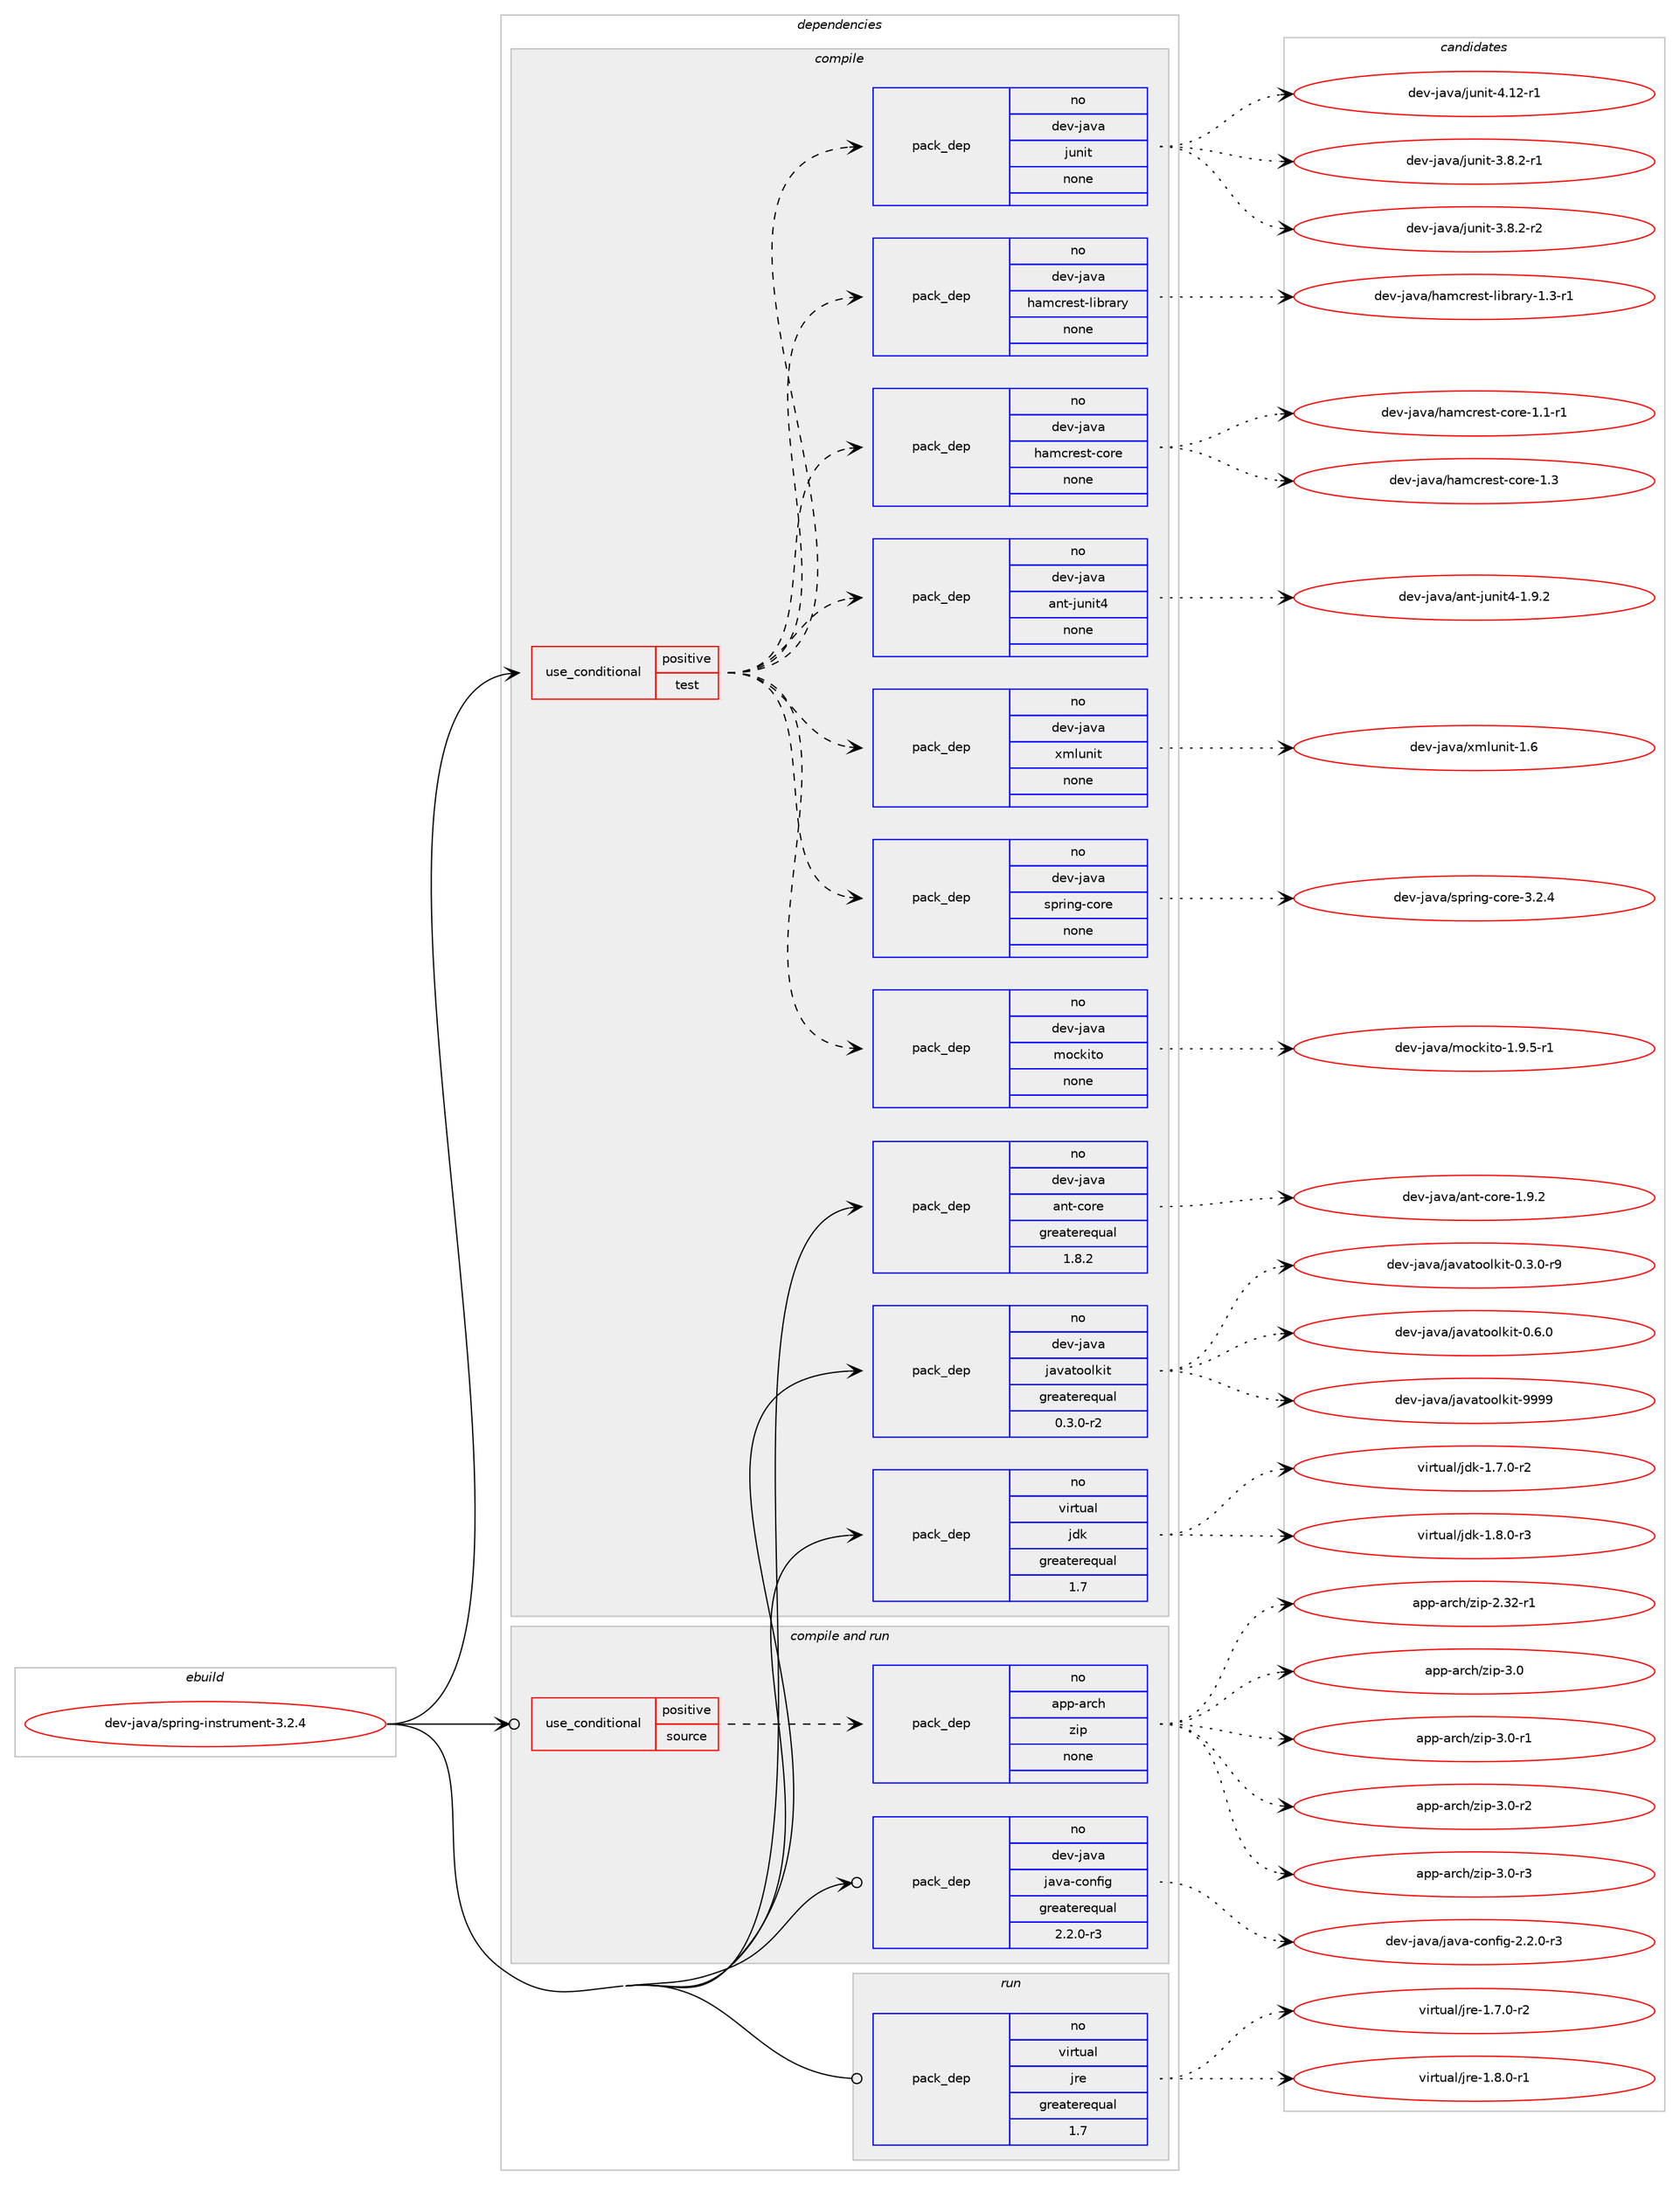 digraph prolog {

# *************
# Graph options
# *************

newrank=true;
concentrate=true;
compound=true;
graph [rankdir=LR,fontname=Helvetica,fontsize=10,ranksep=1.5];#, ranksep=2.5, nodesep=0.2];
edge  [arrowhead=vee];
node  [fontname=Helvetica,fontsize=10];

# **********
# The ebuild
# **********

subgraph cluster_leftcol {
color=gray;
rank=same;
label=<<i>ebuild</i>>;
id [label="dev-java/spring-instrument-3.2.4", color=red, width=4, href="../dev-java/spring-instrument-3.2.4.svg"];
}

# ****************
# The dependencies
# ****************

subgraph cluster_midcol {
color=gray;
label=<<i>dependencies</i>>;
subgraph cluster_compile {
fillcolor="#eeeeee";
style=filled;
label=<<i>compile</i>>;
subgraph cond22564 {
dependency104954 [label=<<TABLE BORDER="0" CELLBORDER="1" CELLSPACING="0" CELLPADDING="4"><TR><TD ROWSPAN="3" CELLPADDING="10">use_conditional</TD></TR><TR><TD>positive</TD></TR><TR><TD>test</TD></TR></TABLE>>, shape=none, color=red];
subgraph pack79356 {
dependency104955 [label=<<TABLE BORDER="0" CELLBORDER="1" CELLSPACING="0" CELLPADDING="4" WIDTH="220"><TR><TD ROWSPAN="6" CELLPADDING="30">pack_dep</TD></TR><TR><TD WIDTH="110">no</TD></TR><TR><TD>dev-java</TD></TR><TR><TD>ant-junit4</TD></TR><TR><TD>none</TD></TR><TR><TD></TD></TR></TABLE>>, shape=none, color=blue];
}
dependency104954:e -> dependency104955:w [weight=20,style="dashed",arrowhead="vee"];
subgraph pack79357 {
dependency104956 [label=<<TABLE BORDER="0" CELLBORDER="1" CELLSPACING="0" CELLPADDING="4" WIDTH="220"><TR><TD ROWSPAN="6" CELLPADDING="30">pack_dep</TD></TR><TR><TD WIDTH="110">no</TD></TR><TR><TD>dev-java</TD></TR><TR><TD>hamcrest-core</TD></TR><TR><TD>none</TD></TR><TR><TD></TD></TR></TABLE>>, shape=none, color=blue];
}
dependency104954:e -> dependency104956:w [weight=20,style="dashed",arrowhead="vee"];
subgraph pack79358 {
dependency104957 [label=<<TABLE BORDER="0" CELLBORDER="1" CELLSPACING="0" CELLPADDING="4" WIDTH="220"><TR><TD ROWSPAN="6" CELLPADDING="30">pack_dep</TD></TR><TR><TD WIDTH="110">no</TD></TR><TR><TD>dev-java</TD></TR><TR><TD>hamcrest-library</TD></TR><TR><TD>none</TD></TR><TR><TD></TD></TR></TABLE>>, shape=none, color=blue];
}
dependency104954:e -> dependency104957:w [weight=20,style="dashed",arrowhead="vee"];
subgraph pack79359 {
dependency104958 [label=<<TABLE BORDER="0" CELLBORDER="1" CELLSPACING="0" CELLPADDING="4" WIDTH="220"><TR><TD ROWSPAN="6" CELLPADDING="30">pack_dep</TD></TR><TR><TD WIDTH="110">no</TD></TR><TR><TD>dev-java</TD></TR><TR><TD>junit</TD></TR><TR><TD>none</TD></TR><TR><TD></TD></TR></TABLE>>, shape=none, color=blue];
}
dependency104954:e -> dependency104958:w [weight=20,style="dashed",arrowhead="vee"];
subgraph pack79360 {
dependency104959 [label=<<TABLE BORDER="0" CELLBORDER="1" CELLSPACING="0" CELLPADDING="4" WIDTH="220"><TR><TD ROWSPAN="6" CELLPADDING="30">pack_dep</TD></TR><TR><TD WIDTH="110">no</TD></TR><TR><TD>dev-java</TD></TR><TR><TD>mockito</TD></TR><TR><TD>none</TD></TR><TR><TD></TD></TR></TABLE>>, shape=none, color=blue];
}
dependency104954:e -> dependency104959:w [weight=20,style="dashed",arrowhead="vee"];
subgraph pack79361 {
dependency104960 [label=<<TABLE BORDER="0" CELLBORDER="1" CELLSPACING="0" CELLPADDING="4" WIDTH="220"><TR><TD ROWSPAN="6" CELLPADDING="30">pack_dep</TD></TR><TR><TD WIDTH="110">no</TD></TR><TR><TD>dev-java</TD></TR><TR><TD>spring-core</TD></TR><TR><TD>none</TD></TR><TR><TD></TD></TR></TABLE>>, shape=none, color=blue];
}
dependency104954:e -> dependency104960:w [weight=20,style="dashed",arrowhead="vee"];
subgraph pack79362 {
dependency104961 [label=<<TABLE BORDER="0" CELLBORDER="1" CELLSPACING="0" CELLPADDING="4" WIDTH="220"><TR><TD ROWSPAN="6" CELLPADDING="30">pack_dep</TD></TR><TR><TD WIDTH="110">no</TD></TR><TR><TD>dev-java</TD></TR><TR><TD>xmlunit</TD></TR><TR><TD>none</TD></TR><TR><TD></TD></TR></TABLE>>, shape=none, color=blue];
}
dependency104954:e -> dependency104961:w [weight=20,style="dashed",arrowhead="vee"];
}
id:e -> dependency104954:w [weight=20,style="solid",arrowhead="vee"];
subgraph pack79363 {
dependency104962 [label=<<TABLE BORDER="0" CELLBORDER="1" CELLSPACING="0" CELLPADDING="4" WIDTH="220"><TR><TD ROWSPAN="6" CELLPADDING="30">pack_dep</TD></TR><TR><TD WIDTH="110">no</TD></TR><TR><TD>dev-java</TD></TR><TR><TD>ant-core</TD></TR><TR><TD>greaterequal</TD></TR><TR><TD>1.8.2</TD></TR></TABLE>>, shape=none, color=blue];
}
id:e -> dependency104962:w [weight=20,style="solid",arrowhead="vee"];
subgraph pack79364 {
dependency104963 [label=<<TABLE BORDER="0" CELLBORDER="1" CELLSPACING="0" CELLPADDING="4" WIDTH="220"><TR><TD ROWSPAN="6" CELLPADDING="30">pack_dep</TD></TR><TR><TD WIDTH="110">no</TD></TR><TR><TD>dev-java</TD></TR><TR><TD>javatoolkit</TD></TR><TR><TD>greaterequal</TD></TR><TR><TD>0.3.0-r2</TD></TR></TABLE>>, shape=none, color=blue];
}
id:e -> dependency104963:w [weight=20,style="solid",arrowhead="vee"];
subgraph pack79365 {
dependency104964 [label=<<TABLE BORDER="0" CELLBORDER="1" CELLSPACING="0" CELLPADDING="4" WIDTH="220"><TR><TD ROWSPAN="6" CELLPADDING="30">pack_dep</TD></TR><TR><TD WIDTH="110">no</TD></TR><TR><TD>virtual</TD></TR><TR><TD>jdk</TD></TR><TR><TD>greaterequal</TD></TR><TR><TD>1.7</TD></TR></TABLE>>, shape=none, color=blue];
}
id:e -> dependency104964:w [weight=20,style="solid",arrowhead="vee"];
}
subgraph cluster_compileandrun {
fillcolor="#eeeeee";
style=filled;
label=<<i>compile and run</i>>;
subgraph cond22565 {
dependency104965 [label=<<TABLE BORDER="0" CELLBORDER="1" CELLSPACING="0" CELLPADDING="4"><TR><TD ROWSPAN="3" CELLPADDING="10">use_conditional</TD></TR><TR><TD>positive</TD></TR><TR><TD>source</TD></TR></TABLE>>, shape=none, color=red];
subgraph pack79366 {
dependency104966 [label=<<TABLE BORDER="0" CELLBORDER="1" CELLSPACING="0" CELLPADDING="4" WIDTH="220"><TR><TD ROWSPAN="6" CELLPADDING="30">pack_dep</TD></TR><TR><TD WIDTH="110">no</TD></TR><TR><TD>app-arch</TD></TR><TR><TD>zip</TD></TR><TR><TD>none</TD></TR><TR><TD></TD></TR></TABLE>>, shape=none, color=blue];
}
dependency104965:e -> dependency104966:w [weight=20,style="dashed",arrowhead="vee"];
}
id:e -> dependency104965:w [weight=20,style="solid",arrowhead="odotvee"];
subgraph pack79367 {
dependency104967 [label=<<TABLE BORDER="0" CELLBORDER="1" CELLSPACING="0" CELLPADDING="4" WIDTH="220"><TR><TD ROWSPAN="6" CELLPADDING="30">pack_dep</TD></TR><TR><TD WIDTH="110">no</TD></TR><TR><TD>dev-java</TD></TR><TR><TD>java-config</TD></TR><TR><TD>greaterequal</TD></TR><TR><TD>2.2.0-r3</TD></TR></TABLE>>, shape=none, color=blue];
}
id:e -> dependency104967:w [weight=20,style="solid",arrowhead="odotvee"];
}
subgraph cluster_run {
fillcolor="#eeeeee";
style=filled;
label=<<i>run</i>>;
subgraph pack79368 {
dependency104968 [label=<<TABLE BORDER="0" CELLBORDER="1" CELLSPACING="0" CELLPADDING="4" WIDTH="220"><TR><TD ROWSPAN="6" CELLPADDING="30">pack_dep</TD></TR><TR><TD WIDTH="110">no</TD></TR><TR><TD>virtual</TD></TR><TR><TD>jre</TD></TR><TR><TD>greaterequal</TD></TR><TR><TD>1.7</TD></TR></TABLE>>, shape=none, color=blue];
}
id:e -> dependency104968:w [weight=20,style="solid",arrowhead="odot"];
}
}

# **************
# The candidates
# **************

subgraph cluster_choices {
rank=same;
color=gray;
label=<<i>candidates</i>>;

subgraph choice79356 {
color=black;
nodesep=1;
choice10010111845106971189747971101164510611711010511652454946574650 [label="dev-java/ant-junit4-1.9.2", color=red, width=4,href="../dev-java/ant-junit4-1.9.2.svg"];
dependency104955:e -> choice10010111845106971189747971101164510611711010511652454946574650:w [style=dotted,weight="100"];
}
subgraph choice79357 {
color=black;
nodesep=1;
choice1001011184510697118974710497109991141011151164599111114101454946494511449 [label="dev-java/hamcrest-core-1.1-r1", color=red, width=4,href="../dev-java/hamcrest-core-1.1-r1.svg"];
choice100101118451069711897471049710999114101115116459911111410145494651 [label="dev-java/hamcrest-core-1.3", color=red, width=4,href="../dev-java/hamcrest-core-1.3.svg"];
dependency104956:e -> choice1001011184510697118974710497109991141011151164599111114101454946494511449:w [style=dotted,weight="100"];
dependency104956:e -> choice100101118451069711897471049710999114101115116459911111410145494651:w [style=dotted,weight="100"];
}
subgraph choice79358 {
color=black;
nodesep=1;
choice100101118451069711897471049710999114101115116451081059811497114121454946514511449 [label="dev-java/hamcrest-library-1.3-r1", color=red, width=4,href="../dev-java/hamcrest-library-1.3-r1.svg"];
dependency104957:e -> choice100101118451069711897471049710999114101115116451081059811497114121454946514511449:w [style=dotted,weight="100"];
}
subgraph choice79359 {
color=black;
nodesep=1;
choice100101118451069711897471061171101051164551465646504511449 [label="dev-java/junit-3.8.2-r1", color=red, width=4,href="../dev-java/junit-3.8.2-r1.svg"];
choice100101118451069711897471061171101051164551465646504511450 [label="dev-java/junit-3.8.2-r2", color=red, width=4,href="../dev-java/junit-3.8.2-r2.svg"];
choice1001011184510697118974710611711010511645524649504511449 [label="dev-java/junit-4.12-r1", color=red, width=4,href="../dev-java/junit-4.12-r1.svg"];
dependency104958:e -> choice100101118451069711897471061171101051164551465646504511449:w [style=dotted,weight="100"];
dependency104958:e -> choice100101118451069711897471061171101051164551465646504511450:w [style=dotted,weight="100"];
dependency104958:e -> choice1001011184510697118974710611711010511645524649504511449:w [style=dotted,weight="100"];
}
subgraph choice79360 {
color=black;
nodesep=1;
choice10010111845106971189747109111991071051161114549465746534511449 [label="dev-java/mockito-1.9.5-r1", color=red, width=4,href="../dev-java/mockito-1.9.5-r1.svg"];
dependency104959:e -> choice10010111845106971189747109111991071051161114549465746534511449:w [style=dotted,weight="100"];
}
subgraph choice79361 {
color=black;
nodesep=1;
choice100101118451069711897471151121141051101034599111114101455146504652 [label="dev-java/spring-core-3.2.4", color=red, width=4,href="../dev-java/spring-core-3.2.4.svg"];
dependency104960:e -> choice100101118451069711897471151121141051101034599111114101455146504652:w [style=dotted,weight="100"];
}
subgraph choice79362 {
color=black;
nodesep=1;
choice1001011184510697118974712010910811711010511645494654 [label="dev-java/xmlunit-1.6", color=red, width=4,href="../dev-java/xmlunit-1.6.svg"];
dependency104961:e -> choice1001011184510697118974712010910811711010511645494654:w [style=dotted,weight="100"];
}
subgraph choice79363 {
color=black;
nodesep=1;
choice10010111845106971189747971101164599111114101454946574650 [label="dev-java/ant-core-1.9.2", color=red, width=4,href="../dev-java/ant-core-1.9.2.svg"];
dependency104962:e -> choice10010111845106971189747971101164599111114101454946574650:w [style=dotted,weight="100"];
}
subgraph choice79364 {
color=black;
nodesep=1;
choice1001011184510697118974710697118971161111111081071051164548465146484511457 [label="dev-java/javatoolkit-0.3.0-r9", color=red, width=4,href="../dev-java/javatoolkit-0.3.0-r9.svg"];
choice100101118451069711897471069711897116111111108107105116454846544648 [label="dev-java/javatoolkit-0.6.0", color=red, width=4,href="../dev-java/javatoolkit-0.6.0.svg"];
choice1001011184510697118974710697118971161111111081071051164557575757 [label="dev-java/javatoolkit-9999", color=red, width=4,href="../dev-java/javatoolkit-9999.svg"];
dependency104963:e -> choice1001011184510697118974710697118971161111111081071051164548465146484511457:w [style=dotted,weight="100"];
dependency104963:e -> choice100101118451069711897471069711897116111111108107105116454846544648:w [style=dotted,weight="100"];
dependency104963:e -> choice1001011184510697118974710697118971161111111081071051164557575757:w [style=dotted,weight="100"];
}
subgraph choice79365 {
color=black;
nodesep=1;
choice11810511411611797108471061001074549465546484511450 [label="virtual/jdk-1.7.0-r2", color=red, width=4,href="../virtual/jdk-1.7.0-r2.svg"];
choice11810511411611797108471061001074549465646484511451 [label="virtual/jdk-1.8.0-r3", color=red, width=4,href="../virtual/jdk-1.8.0-r3.svg"];
dependency104964:e -> choice11810511411611797108471061001074549465546484511450:w [style=dotted,weight="100"];
dependency104964:e -> choice11810511411611797108471061001074549465646484511451:w [style=dotted,weight="100"];
}
subgraph choice79366 {
color=black;
nodesep=1;
choice971121124597114991044712210511245504651504511449 [label="app-arch/zip-2.32-r1", color=red, width=4,href="../app-arch/zip-2.32-r1.svg"];
choice971121124597114991044712210511245514648 [label="app-arch/zip-3.0", color=red, width=4,href="../app-arch/zip-3.0.svg"];
choice9711211245971149910447122105112455146484511449 [label="app-arch/zip-3.0-r1", color=red, width=4,href="../app-arch/zip-3.0-r1.svg"];
choice9711211245971149910447122105112455146484511450 [label="app-arch/zip-3.0-r2", color=red, width=4,href="../app-arch/zip-3.0-r2.svg"];
choice9711211245971149910447122105112455146484511451 [label="app-arch/zip-3.0-r3", color=red, width=4,href="../app-arch/zip-3.0-r3.svg"];
dependency104966:e -> choice971121124597114991044712210511245504651504511449:w [style=dotted,weight="100"];
dependency104966:e -> choice971121124597114991044712210511245514648:w [style=dotted,weight="100"];
dependency104966:e -> choice9711211245971149910447122105112455146484511449:w [style=dotted,weight="100"];
dependency104966:e -> choice9711211245971149910447122105112455146484511450:w [style=dotted,weight="100"];
dependency104966:e -> choice9711211245971149910447122105112455146484511451:w [style=dotted,weight="100"];
}
subgraph choice79367 {
color=black;
nodesep=1;
choice10010111845106971189747106971189745991111101021051034550465046484511451 [label="dev-java/java-config-2.2.0-r3", color=red, width=4,href="../dev-java/java-config-2.2.0-r3.svg"];
dependency104967:e -> choice10010111845106971189747106971189745991111101021051034550465046484511451:w [style=dotted,weight="100"];
}
subgraph choice79368 {
color=black;
nodesep=1;
choice11810511411611797108471061141014549465546484511450 [label="virtual/jre-1.7.0-r2", color=red, width=4,href="../virtual/jre-1.7.0-r2.svg"];
choice11810511411611797108471061141014549465646484511449 [label="virtual/jre-1.8.0-r1", color=red, width=4,href="../virtual/jre-1.8.0-r1.svg"];
dependency104968:e -> choice11810511411611797108471061141014549465546484511450:w [style=dotted,weight="100"];
dependency104968:e -> choice11810511411611797108471061141014549465646484511449:w [style=dotted,weight="100"];
}
}

}

